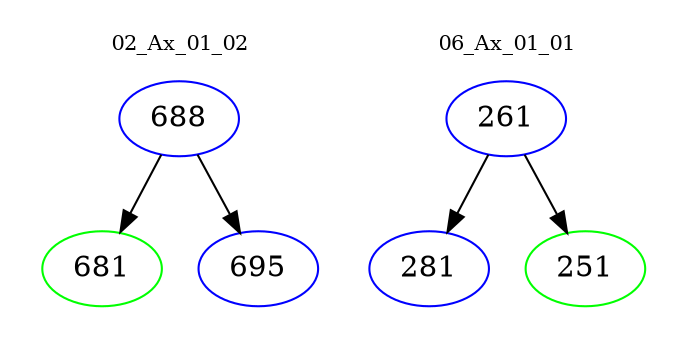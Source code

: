 digraph{
subgraph cluster_0 {
color = white
label = "02_Ax_01_02";
fontsize=10;
T0_688 [label="688", color="blue"]
T0_688 -> T0_681 [color="black"]
T0_681 [label="681", color="green"]
T0_688 -> T0_695 [color="black"]
T0_695 [label="695", color="blue"]
}
subgraph cluster_1 {
color = white
label = "06_Ax_01_01";
fontsize=10;
T1_261 [label="261", color="blue"]
T1_261 -> T1_281 [color="black"]
T1_281 [label="281", color="blue"]
T1_261 -> T1_251 [color="black"]
T1_251 [label="251", color="green"]
}
}
